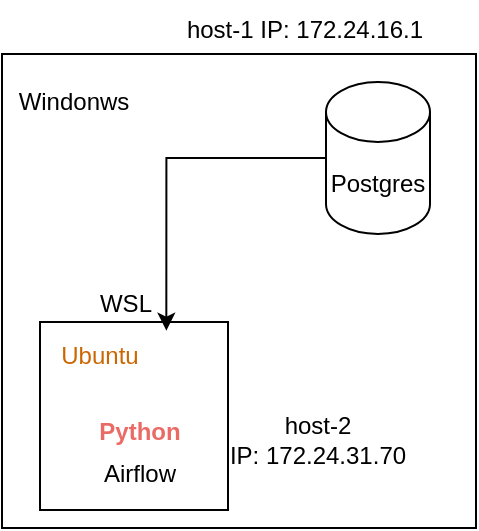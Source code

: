 <mxfile version="26.2.2">
  <diagram name="Página-1" id="oEB42L1AaT_dHyGFeHYr">
    <mxGraphModel dx="597" dy="358" grid="0" gridSize="10" guides="1" tooltips="1" connect="1" arrows="1" fold="1" page="1" pageScale="1" pageWidth="500" pageHeight="200" math="0" shadow="0">
      <root>
        <mxCell id="0" />
        <mxCell id="1" parent="0" />
        <mxCell id="v0sym84aSiqtIj6D6KBV-1" value="" style="whiteSpace=wrap;html=1;aspect=fixed;" vertex="1" parent="1">
          <mxGeometry x="106" y="31" width="237" height="237" as="geometry" />
        </mxCell>
        <mxCell id="v0sym84aSiqtIj6D6KBV-2" value="Windonws" style="text;html=1;align=center;verticalAlign=middle;whiteSpace=wrap;rounded=0;" vertex="1" parent="1">
          <mxGeometry x="112" y="40" width="60" height="30" as="geometry" />
        </mxCell>
        <mxCell id="v0sym84aSiqtIj6D6KBV-3" value="Postgres" style="shape=cylinder3;whiteSpace=wrap;html=1;boundedLbl=1;backgroundOutline=1;size=15;" vertex="1" parent="1">
          <mxGeometry x="268" y="45" width="52" height="76" as="geometry" />
        </mxCell>
        <mxCell id="v0sym84aSiqtIj6D6KBV-4" value="host-1 IP:&amp;nbsp;172.24.16.1" style="text;html=1;align=center;verticalAlign=middle;whiteSpace=wrap;rounded=0;" vertex="1" parent="1">
          <mxGeometry x="187" y="4" width="141" height="30" as="geometry" />
        </mxCell>
        <mxCell id="v0sym84aSiqtIj6D6KBV-5" value="" style="whiteSpace=wrap;html=1;aspect=fixed;" vertex="1" parent="1">
          <mxGeometry x="125" y="165" width="94" height="94" as="geometry" />
        </mxCell>
        <mxCell id="v0sym84aSiqtIj6D6KBV-6" value="&lt;font style=&quot;color: rgb(204, 102, 0);&quot;&gt;Ubuntu&lt;/font&gt;" style="text;html=1;align=center;verticalAlign=middle;whiteSpace=wrap;rounded=0;" vertex="1" parent="1">
          <mxGeometry x="125" y="167" width="60" height="30" as="geometry" />
        </mxCell>
        <mxCell id="v0sym84aSiqtIj6D6KBV-7" value="WSL" style="text;html=1;align=center;verticalAlign=middle;whiteSpace=wrap;rounded=0;" vertex="1" parent="1">
          <mxGeometry x="138" y="141" width="60" height="30" as="geometry" />
        </mxCell>
        <mxCell id="v0sym84aSiqtIj6D6KBV-8" value="&lt;b&gt;&lt;font style=&quot;color: rgb(234, 107, 102);&quot;&gt;Python&lt;/font&gt;&lt;/b&gt;" style="text;html=1;align=center;verticalAlign=middle;whiteSpace=wrap;rounded=0;" vertex="1" parent="1">
          <mxGeometry x="145" y="205" width="60" height="30" as="geometry" />
        </mxCell>
        <mxCell id="v0sym84aSiqtIj6D6KBV-9" value="Airflow" style="text;html=1;align=center;verticalAlign=middle;whiteSpace=wrap;rounded=0;" vertex="1" parent="1">
          <mxGeometry x="145" y="226" width="60" height="30" as="geometry" />
        </mxCell>
        <mxCell id="v0sym84aSiqtIj6D6KBV-11" value="host-2 IP:&amp;nbsp;172.24.31.70" style="text;html=1;align=center;verticalAlign=middle;whiteSpace=wrap;rounded=0;" vertex="1" parent="1">
          <mxGeometry x="234" y="209" width="60" height="30" as="geometry" />
        </mxCell>
        <mxCell id="v0sym84aSiqtIj6D6KBV-12" style="edgeStyle=orthogonalEdgeStyle;rounded=0;orthogonalLoop=1;jettySize=auto;html=1;entryX=0.836;entryY=0.944;entryDx=0;entryDy=0;entryPerimeter=0;" edge="1" parent="1" source="v0sym84aSiqtIj6D6KBV-3" target="v0sym84aSiqtIj6D6KBV-7">
          <mxGeometry relative="1" as="geometry" />
        </mxCell>
      </root>
    </mxGraphModel>
  </diagram>
</mxfile>

